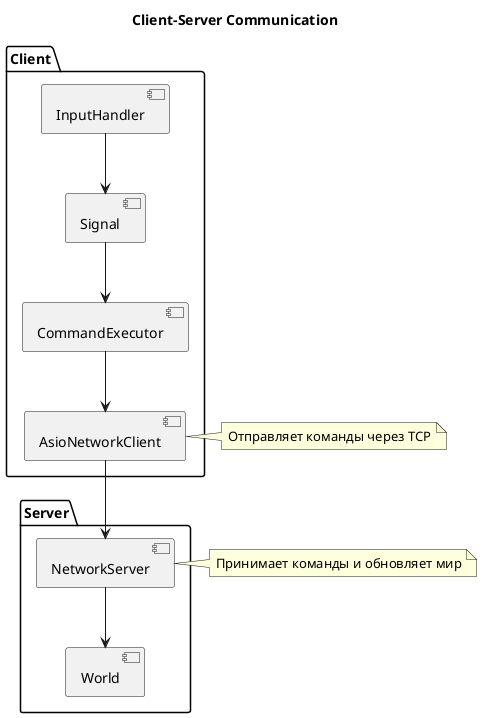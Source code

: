 @startuml
title Client-Server Communication

package "Client" {
  [InputHandler]
  [AsioNetworkClient]
  [Signal]
  [CommandExecutor]
}

package "Server" {
  [NetworkServer]
  [World]
}

[InputHandler] --> [Signal]
[Signal] --> [CommandExecutor]
[CommandExecutor] --> [AsioNetworkClient]
[AsioNetworkClient] --> [NetworkServer]
[NetworkServer] --> [World]

note right of AsioNetworkClient
  Отправляет команды через TCP
end note

note right of NetworkServer
  Принимает команды и обновляет мир
end note
@enduml